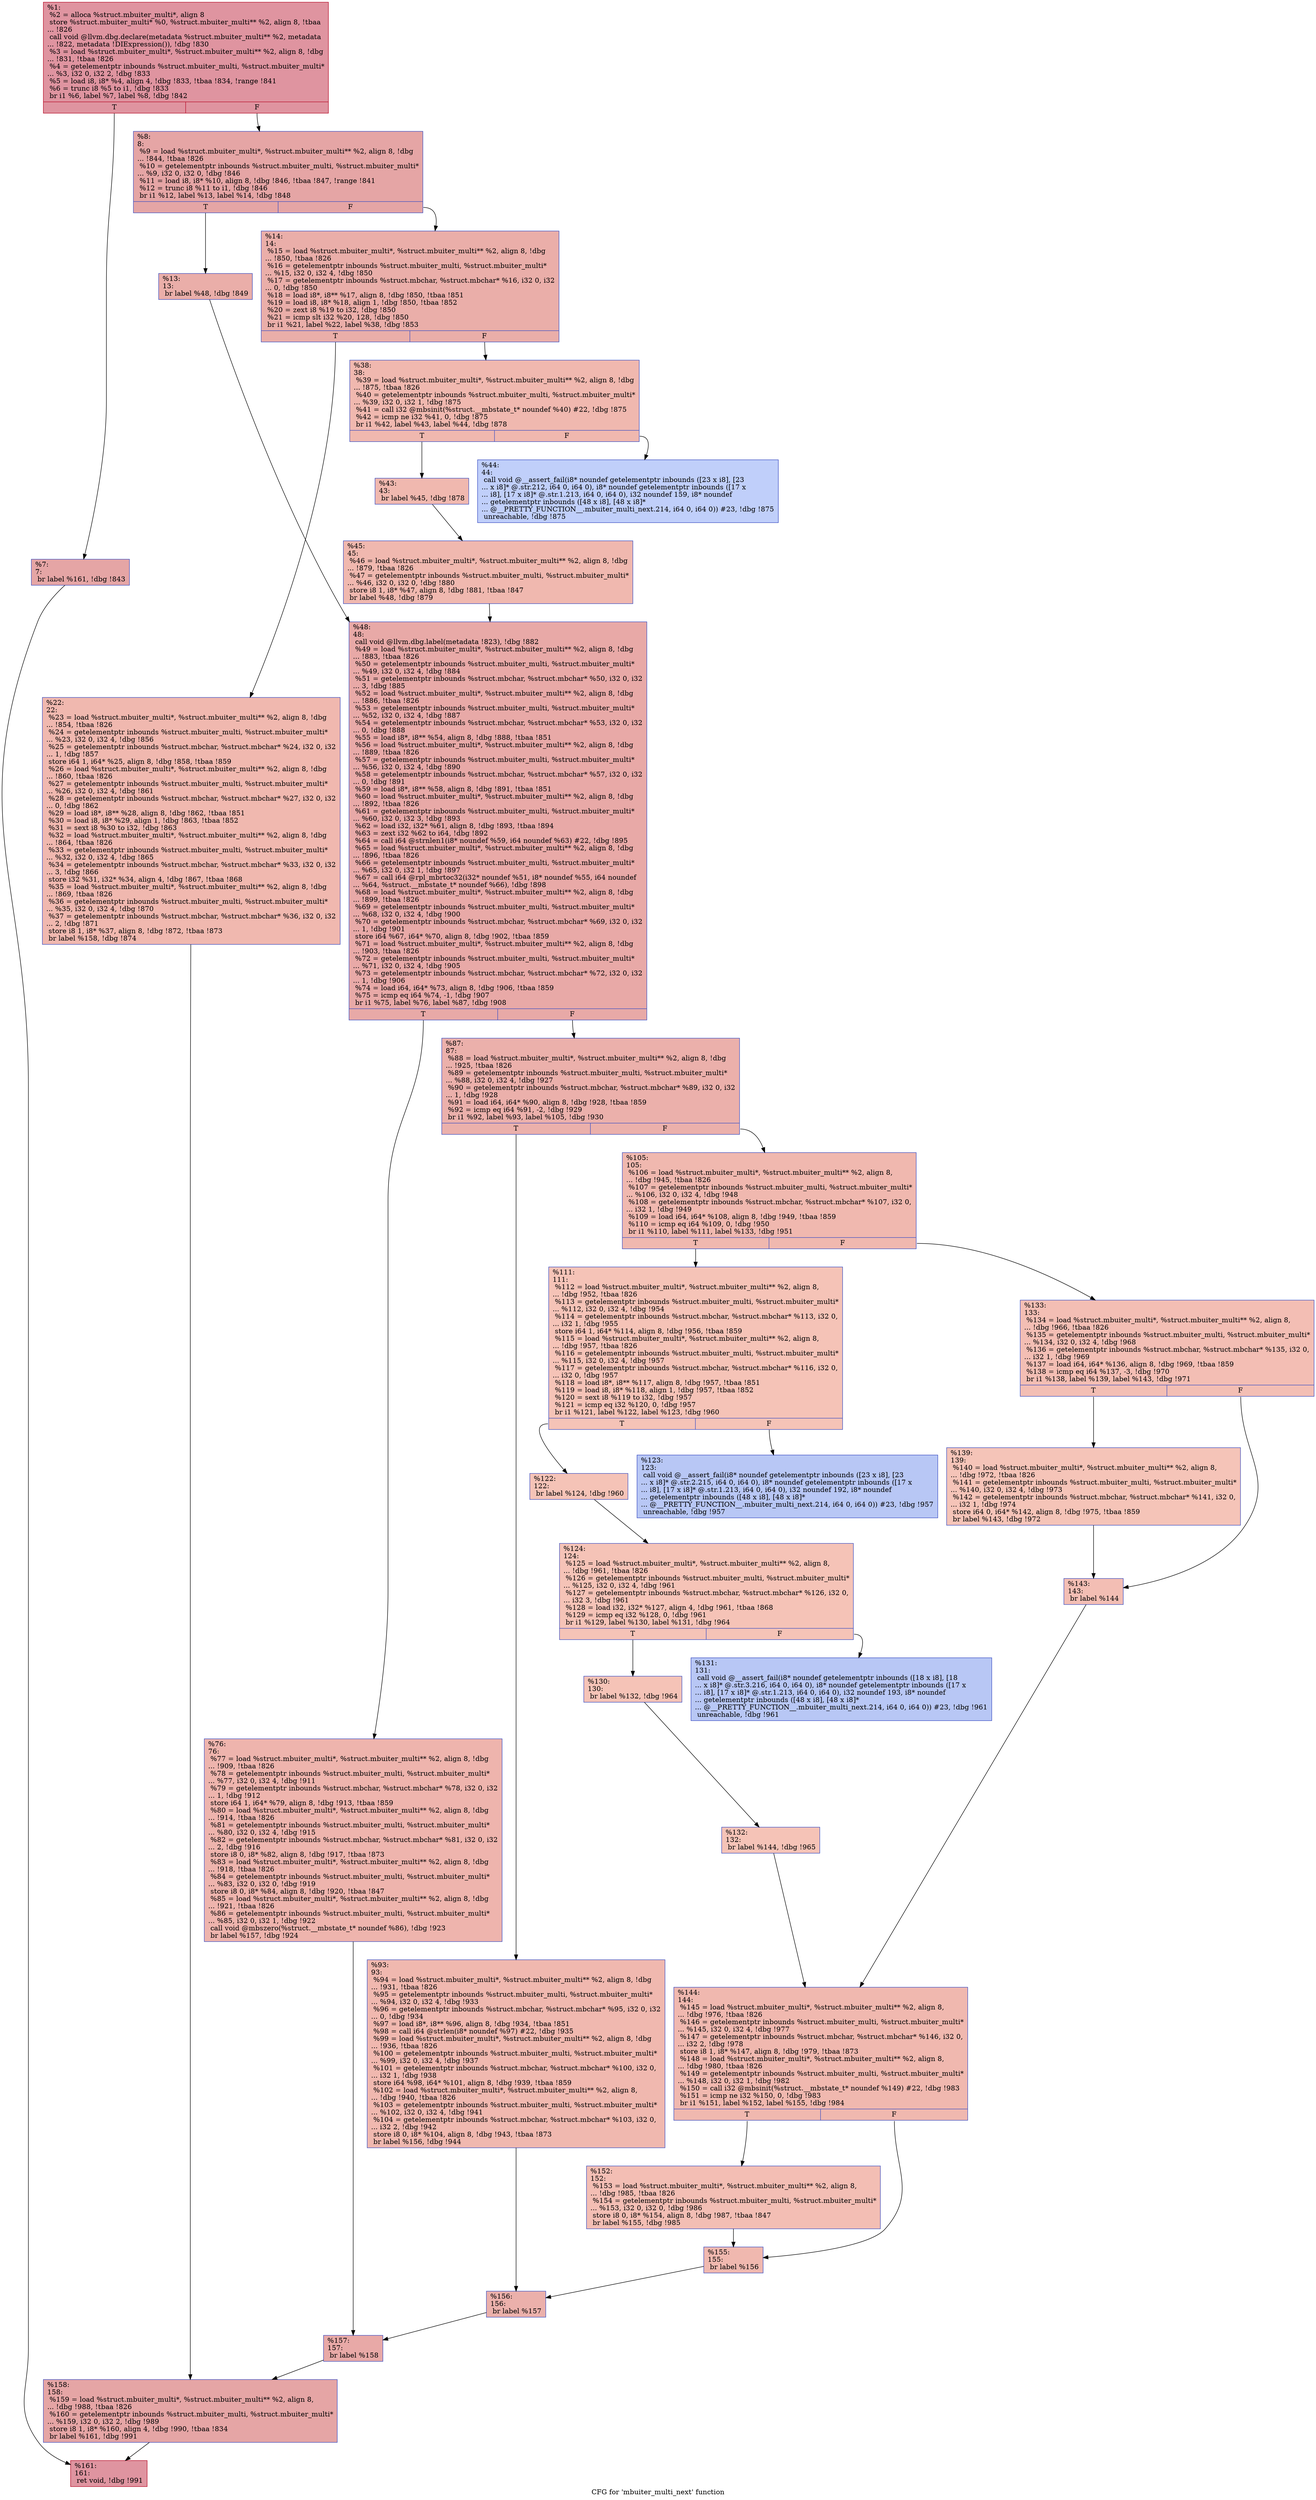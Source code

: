 digraph "CFG for 'mbuiter_multi_next' function" {
	label="CFG for 'mbuiter_multi_next' function";

	Node0x2915f30 [shape=record,color="#b70d28ff", style=filled, fillcolor="#b70d2870",label="{%1:\l  %2 = alloca %struct.mbuiter_multi*, align 8\l  store %struct.mbuiter_multi* %0, %struct.mbuiter_multi** %2, align 8, !tbaa\l... !826\l  call void @llvm.dbg.declare(metadata %struct.mbuiter_multi** %2, metadata\l... !822, metadata !DIExpression()), !dbg !830\l  %3 = load %struct.mbuiter_multi*, %struct.mbuiter_multi** %2, align 8, !dbg\l... !831, !tbaa !826\l  %4 = getelementptr inbounds %struct.mbuiter_multi, %struct.mbuiter_multi*\l... %3, i32 0, i32 2, !dbg !833\l  %5 = load i8, i8* %4, align 4, !dbg !833, !tbaa !834, !range !841\l  %6 = trunc i8 %5 to i1, !dbg !833\l  br i1 %6, label %7, label %8, !dbg !842\l|{<s0>T|<s1>F}}"];
	Node0x2915f30:s0 -> Node0x2916090;
	Node0x2915f30:s1 -> Node0x29160e0;
	Node0x2916090 [shape=record,color="#3d50c3ff", style=filled, fillcolor="#c5333470",label="{%7:\l7:                                                \l  br label %161, !dbg !843\l}"];
	Node0x2916090 -> Node0x29169f0;
	Node0x29160e0 [shape=record,color="#3d50c3ff", style=filled, fillcolor="#c5333470",label="{%8:\l8:                                                \l  %9 = load %struct.mbuiter_multi*, %struct.mbuiter_multi** %2, align 8, !dbg\l... !844, !tbaa !826\l  %10 = getelementptr inbounds %struct.mbuiter_multi, %struct.mbuiter_multi*\l... %9, i32 0, i32 0, !dbg !846\l  %11 = load i8, i8* %10, align 8, !dbg !846, !tbaa !847, !range !841\l  %12 = trunc i8 %11 to i1, !dbg !846\l  br i1 %12, label %13, label %14, !dbg !848\l|{<s0>T|<s1>F}}"];
	Node0x29160e0:s0 -> Node0x2916130;
	Node0x29160e0:s1 -> Node0x2916180;
	Node0x2916130 [shape=record,color="#3d50c3ff", style=filled, fillcolor="#d0473d70",label="{%13:\l13:                                               \l  br label %48, !dbg !849\l}"];
	Node0x2916130 -> Node0x2916360;
	Node0x2916180 [shape=record,color="#3d50c3ff", style=filled, fillcolor="#d0473d70",label="{%14:\l14:                                               \l  %15 = load %struct.mbuiter_multi*, %struct.mbuiter_multi** %2, align 8, !dbg\l... !850, !tbaa !826\l  %16 = getelementptr inbounds %struct.mbuiter_multi, %struct.mbuiter_multi*\l... %15, i32 0, i32 4, !dbg !850\l  %17 = getelementptr inbounds %struct.mbchar, %struct.mbchar* %16, i32 0, i32\l... 0, !dbg !850\l  %18 = load i8*, i8** %17, align 8, !dbg !850, !tbaa !851\l  %19 = load i8, i8* %18, align 1, !dbg !850, !tbaa !852\l  %20 = zext i8 %19 to i32, !dbg !850\l  %21 = icmp slt i32 %20, 128, !dbg !850\l  br i1 %21, label %22, label %38, !dbg !853\l|{<s0>T|<s1>F}}"];
	Node0x2916180:s0 -> Node0x29161d0;
	Node0x2916180:s1 -> Node0x2916220;
	Node0x29161d0 [shape=record,color="#3d50c3ff", style=filled, fillcolor="#dc5d4a70",label="{%22:\l22:                                               \l  %23 = load %struct.mbuiter_multi*, %struct.mbuiter_multi** %2, align 8, !dbg\l... !854, !tbaa !826\l  %24 = getelementptr inbounds %struct.mbuiter_multi, %struct.mbuiter_multi*\l... %23, i32 0, i32 4, !dbg !856\l  %25 = getelementptr inbounds %struct.mbchar, %struct.mbchar* %24, i32 0, i32\l... 1, !dbg !857\l  store i64 1, i64* %25, align 8, !dbg !858, !tbaa !859\l  %26 = load %struct.mbuiter_multi*, %struct.mbuiter_multi** %2, align 8, !dbg\l... !860, !tbaa !826\l  %27 = getelementptr inbounds %struct.mbuiter_multi, %struct.mbuiter_multi*\l... %26, i32 0, i32 4, !dbg !861\l  %28 = getelementptr inbounds %struct.mbchar, %struct.mbchar* %27, i32 0, i32\l... 0, !dbg !862\l  %29 = load i8*, i8** %28, align 8, !dbg !862, !tbaa !851\l  %30 = load i8, i8* %29, align 1, !dbg !863, !tbaa !852\l  %31 = sext i8 %30 to i32, !dbg !863\l  %32 = load %struct.mbuiter_multi*, %struct.mbuiter_multi** %2, align 8, !dbg\l... !864, !tbaa !826\l  %33 = getelementptr inbounds %struct.mbuiter_multi, %struct.mbuiter_multi*\l... %32, i32 0, i32 4, !dbg !865\l  %34 = getelementptr inbounds %struct.mbchar, %struct.mbchar* %33, i32 0, i32\l... 3, !dbg !866\l  store i32 %31, i32* %34, align 4, !dbg !867, !tbaa !868\l  %35 = load %struct.mbuiter_multi*, %struct.mbuiter_multi** %2, align 8, !dbg\l... !869, !tbaa !826\l  %36 = getelementptr inbounds %struct.mbuiter_multi, %struct.mbuiter_multi*\l... %35, i32 0, i32 4, !dbg !870\l  %37 = getelementptr inbounds %struct.mbchar, %struct.mbchar* %36, i32 0, i32\l... 2, !dbg !871\l  store i8 1, i8* %37, align 8, !dbg !872, !tbaa !873\l  br label %158, !dbg !874\l}"];
	Node0x29161d0 -> Node0x29169a0;
	Node0x2916220 [shape=record,color="#3d50c3ff", style=filled, fillcolor="#dc5d4a70",label="{%38:\l38:                                               \l  %39 = load %struct.mbuiter_multi*, %struct.mbuiter_multi** %2, align 8, !dbg\l... !875, !tbaa !826\l  %40 = getelementptr inbounds %struct.mbuiter_multi, %struct.mbuiter_multi*\l... %39, i32 0, i32 1, !dbg !875\l  %41 = call i32 @mbsinit(%struct.__mbstate_t* noundef %40) #22, !dbg !875\l  %42 = icmp ne i32 %41, 0, !dbg !875\l  br i1 %42, label %43, label %44, !dbg !878\l|{<s0>T|<s1>F}}"];
	Node0x2916220:s0 -> Node0x2916270;
	Node0x2916220:s1 -> Node0x29162c0;
	Node0x2916270 [shape=record,color="#3d50c3ff", style=filled, fillcolor="#dc5d4a70",label="{%43:\l43:                                               \l  br label %45, !dbg !878\l}"];
	Node0x2916270 -> Node0x2916310;
	Node0x29162c0 [shape=record,color="#3d50c3ff", style=filled, fillcolor="#7093f370",label="{%44:\l44:                                               \l  call void @__assert_fail(i8* noundef getelementptr inbounds ([23 x i8], [23\l... x i8]* @.str.212, i64 0, i64 0), i8* noundef getelementptr inbounds ([17 x\l... i8], [17 x i8]* @.str.1.213, i64 0, i64 0), i32 noundef 159, i8* noundef\l... getelementptr inbounds ([48 x i8], [48 x i8]*\l... @__PRETTY_FUNCTION__.mbuiter_multi_next.214, i64 0, i64 0)) #23, !dbg !875\l  unreachable, !dbg !875\l}"];
	Node0x2916310 [shape=record,color="#3d50c3ff", style=filled, fillcolor="#dc5d4a70",label="{%45:\l45:                                               \l  %46 = load %struct.mbuiter_multi*, %struct.mbuiter_multi** %2, align 8, !dbg\l... !879, !tbaa !826\l  %47 = getelementptr inbounds %struct.mbuiter_multi, %struct.mbuiter_multi*\l... %46, i32 0, i32 0, !dbg !880\l  store i8 1, i8* %47, align 8, !dbg !881, !tbaa !847\l  br label %48, !dbg !879\l}"];
	Node0x2916310 -> Node0x2916360;
	Node0x2916360 [shape=record,color="#3d50c3ff", style=filled, fillcolor="#ca3b3770",label="{%48:\l48:                                               \l  call void @llvm.dbg.label(metadata !823), !dbg !882\l  %49 = load %struct.mbuiter_multi*, %struct.mbuiter_multi** %2, align 8, !dbg\l... !883, !tbaa !826\l  %50 = getelementptr inbounds %struct.mbuiter_multi, %struct.mbuiter_multi*\l... %49, i32 0, i32 4, !dbg !884\l  %51 = getelementptr inbounds %struct.mbchar, %struct.mbchar* %50, i32 0, i32\l... 3, !dbg !885\l  %52 = load %struct.mbuiter_multi*, %struct.mbuiter_multi** %2, align 8, !dbg\l... !886, !tbaa !826\l  %53 = getelementptr inbounds %struct.mbuiter_multi, %struct.mbuiter_multi*\l... %52, i32 0, i32 4, !dbg !887\l  %54 = getelementptr inbounds %struct.mbchar, %struct.mbchar* %53, i32 0, i32\l... 0, !dbg !888\l  %55 = load i8*, i8** %54, align 8, !dbg !888, !tbaa !851\l  %56 = load %struct.mbuiter_multi*, %struct.mbuiter_multi** %2, align 8, !dbg\l... !889, !tbaa !826\l  %57 = getelementptr inbounds %struct.mbuiter_multi, %struct.mbuiter_multi*\l... %56, i32 0, i32 4, !dbg !890\l  %58 = getelementptr inbounds %struct.mbchar, %struct.mbchar* %57, i32 0, i32\l... 0, !dbg !891\l  %59 = load i8*, i8** %58, align 8, !dbg !891, !tbaa !851\l  %60 = load %struct.mbuiter_multi*, %struct.mbuiter_multi** %2, align 8, !dbg\l... !892, !tbaa !826\l  %61 = getelementptr inbounds %struct.mbuiter_multi, %struct.mbuiter_multi*\l... %60, i32 0, i32 3, !dbg !893\l  %62 = load i32, i32* %61, align 8, !dbg !893, !tbaa !894\l  %63 = zext i32 %62 to i64, !dbg !892\l  %64 = call i64 @strnlen1(i8* noundef %59, i64 noundef %63) #22, !dbg !895\l  %65 = load %struct.mbuiter_multi*, %struct.mbuiter_multi** %2, align 8, !dbg\l... !896, !tbaa !826\l  %66 = getelementptr inbounds %struct.mbuiter_multi, %struct.mbuiter_multi*\l... %65, i32 0, i32 1, !dbg !897\l  %67 = call i64 @rpl_mbrtoc32(i32* noundef %51, i8* noundef %55, i64 noundef\l... %64, %struct.__mbstate_t* noundef %66), !dbg !898\l  %68 = load %struct.mbuiter_multi*, %struct.mbuiter_multi** %2, align 8, !dbg\l... !899, !tbaa !826\l  %69 = getelementptr inbounds %struct.mbuiter_multi, %struct.mbuiter_multi*\l... %68, i32 0, i32 4, !dbg !900\l  %70 = getelementptr inbounds %struct.mbchar, %struct.mbchar* %69, i32 0, i32\l... 1, !dbg !901\l  store i64 %67, i64* %70, align 8, !dbg !902, !tbaa !859\l  %71 = load %struct.mbuiter_multi*, %struct.mbuiter_multi** %2, align 8, !dbg\l... !903, !tbaa !826\l  %72 = getelementptr inbounds %struct.mbuiter_multi, %struct.mbuiter_multi*\l... %71, i32 0, i32 4, !dbg !905\l  %73 = getelementptr inbounds %struct.mbchar, %struct.mbchar* %72, i32 0, i32\l... 1, !dbg !906\l  %74 = load i64, i64* %73, align 8, !dbg !906, !tbaa !859\l  %75 = icmp eq i64 %74, -1, !dbg !907\l  br i1 %75, label %76, label %87, !dbg !908\l|{<s0>T|<s1>F}}"];
	Node0x2916360:s0 -> Node0x29163b0;
	Node0x2916360:s1 -> Node0x2916400;
	Node0x29163b0 [shape=record,color="#3d50c3ff", style=filled, fillcolor="#d8564670",label="{%76:\l76:                                               \l  %77 = load %struct.mbuiter_multi*, %struct.mbuiter_multi** %2, align 8, !dbg\l... !909, !tbaa !826\l  %78 = getelementptr inbounds %struct.mbuiter_multi, %struct.mbuiter_multi*\l... %77, i32 0, i32 4, !dbg !911\l  %79 = getelementptr inbounds %struct.mbchar, %struct.mbchar* %78, i32 0, i32\l... 1, !dbg !912\l  store i64 1, i64* %79, align 8, !dbg !913, !tbaa !859\l  %80 = load %struct.mbuiter_multi*, %struct.mbuiter_multi** %2, align 8, !dbg\l... !914, !tbaa !826\l  %81 = getelementptr inbounds %struct.mbuiter_multi, %struct.mbuiter_multi*\l... %80, i32 0, i32 4, !dbg !915\l  %82 = getelementptr inbounds %struct.mbchar, %struct.mbchar* %81, i32 0, i32\l... 2, !dbg !916\l  store i8 0, i8* %82, align 8, !dbg !917, !tbaa !873\l  %83 = load %struct.mbuiter_multi*, %struct.mbuiter_multi** %2, align 8, !dbg\l... !918, !tbaa !826\l  %84 = getelementptr inbounds %struct.mbuiter_multi, %struct.mbuiter_multi*\l... %83, i32 0, i32 0, !dbg !919\l  store i8 0, i8* %84, align 8, !dbg !920, !tbaa !847\l  %85 = load %struct.mbuiter_multi*, %struct.mbuiter_multi** %2, align 8, !dbg\l... !921, !tbaa !826\l  %86 = getelementptr inbounds %struct.mbuiter_multi, %struct.mbuiter_multi*\l... %85, i32 0, i32 1, !dbg !922\l  call void @mbszero(%struct.__mbstate_t* noundef %86), !dbg !923\l  br label %157, !dbg !924\l}"];
	Node0x29163b0 -> Node0x2916950;
	Node0x2916400 [shape=record,color="#3d50c3ff", style=filled, fillcolor="#d24b4070",label="{%87:\l87:                                               \l  %88 = load %struct.mbuiter_multi*, %struct.mbuiter_multi** %2, align 8, !dbg\l... !925, !tbaa !826\l  %89 = getelementptr inbounds %struct.mbuiter_multi, %struct.mbuiter_multi*\l... %88, i32 0, i32 4, !dbg !927\l  %90 = getelementptr inbounds %struct.mbchar, %struct.mbchar* %89, i32 0, i32\l... 1, !dbg !928\l  %91 = load i64, i64* %90, align 8, !dbg !928, !tbaa !859\l  %92 = icmp eq i64 %91, -2, !dbg !929\l  br i1 %92, label %93, label %105, !dbg !930\l|{<s0>T|<s1>F}}"];
	Node0x2916400:s0 -> Node0x2916450;
	Node0x2916400:s1 -> Node0x29164a0;
	Node0x2916450 [shape=record,color="#3d50c3ff", style=filled, fillcolor="#dc5d4a70",label="{%93:\l93:                                               \l  %94 = load %struct.mbuiter_multi*, %struct.mbuiter_multi** %2, align 8, !dbg\l... !931, !tbaa !826\l  %95 = getelementptr inbounds %struct.mbuiter_multi, %struct.mbuiter_multi*\l... %94, i32 0, i32 4, !dbg !933\l  %96 = getelementptr inbounds %struct.mbchar, %struct.mbchar* %95, i32 0, i32\l... 0, !dbg !934\l  %97 = load i8*, i8** %96, align 8, !dbg !934, !tbaa !851\l  %98 = call i64 @strlen(i8* noundef %97) #22, !dbg !935\l  %99 = load %struct.mbuiter_multi*, %struct.mbuiter_multi** %2, align 8, !dbg\l... !936, !tbaa !826\l  %100 = getelementptr inbounds %struct.mbuiter_multi, %struct.mbuiter_multi*\l... %99, i32 0, i32 4, !dbg !937\l  %101 = getelementptr inbounds %struct.mbchar, %struct.mbchar* %100, i32 0,\l... i32 1, !dbg !938\l  store i64 %98, i64* %101, align 8, !dbg !939, !tbaa !859\l  %102 = load %struct.mbuiter_multi*, %struct.mbuiter_multi** %2, align 8,\l... !dbg !940, !tbaa !826\l  %103 = getelementptr inbounds %struct.mbuiter_multi, %struct.mbuiter_multi*\l... %102, i32 0, i32 4, !dbg !941\l  %104 = getelementptr inbounds %struct.mbchar, %struct.mbchar* %103, i32 0,\l... i32 2, !dbg !942\l  store i8 0, i8* %104, align 8, !dbg !943, !tbaa !873\l  br label %156, !dbg !944\l}"];
	Node0x2916450 -> Node0x2916900;
	Node0x29164a0 [shape=record,color="#3d50c3ff", style=filled, fillcolor="#dc5d4a70",label="{%105:\l105:                                              \l  %106 = load %struct.mbuiter_multi*, %struct.mbuiter_multi** %2, align 8,\l... !dbg !945, !tbaa !826\l  %107 = getelementptr inbounds %struct.mbuiter_multi, %struct.mbuiter_multi*\l... %106, i32 0, i32 4, !dbg !948\l  %108 = getelementptr inbounds %struct.mbchar, %struct.mbchar* %107, i32 0,\l... i32 1, !dbg !949\l  %109 = load i64, i64* %108, align 8, !dbg !949, !tbaa !859\l  %110 = icmp eq i64 %109, 0, !dbg !950\l  br i1 %110, label %111, label %133, !dbg !951\l|{<s0>T|<s1>F}}"];
	Node0x29164a0:s0 -> Node0x29164f0;
	Node0x29164a0:s1 -> Node0x2916720;
	Node0x29164f0 [shape=record,color="#3d50c3ff", style=filled, fillcolor="#e8765c70",label="{%111:\l111:                                              \l  %112 = load %struct.mbuiter_multi*, %struct.mbuiter_multi** %2, align 8,\l... !dbg !952, !tbaa !826\l  %113 = getelementptr inbounds %struct.mbuiter_multi, %struct.mbuiter_multi*\l... %112, i32 0, i32 4, !dbg !954\l  %114 = getelementptr inbounds %struct.mbchar, %struct.mbchar* %113, i32 0,\l... i32 1, !dbg !955\l  store i64 1, i64* %114, align 8, !dbg !956, !tbaa !859\l  %115 = load %struct.mbuiter_multi*, %struct.mbuiter_multi** %2, align 8,\l... !dbg !957, !tbaa !826\l  %116 = getelementptr inbounds %struct.mbuiter_multi, %struct.mbuiter_multi*\l... %115, i32 0, i32 4, !dbg !957\l  %117 = getelementptr inbounds %struct.mbchar, %struct.mbchar* %116, i32 0,\l... i32 0, !dbg !957\l  %118 = load i8*, i8** %117, align 8, !dbg !957, !tbaa !851\l  %119 = load i8, i8* %118, align 1, !dbg !957, !tbaa !852\l  %120 = sext i8 %119 to i32, !dbg !957\l  %121 = icmp eq i32 %120, 0, !dbg !957\l  br i1 %121, label %122, label %123, !dbg !960\l|{<s0>T|<s1>F}}"];
	Node0x29164f0:s0 -> Node0x2916540;
	Node0x29164f0:s1 -> Node0x2916590;
	Node0x2916540 [shape=record,color="#3d50c3ff", style=filled, fillcolor="#e8765c70",label="{%122:\l122:                                              \l  br label %124, !dbg !960\l}"];
	Node0x2916540 -> Node0x29165e0;
	Node0x2916590 [shape=record,color="#3d50c3ff", style=filled, fillcolor="#5f7fe870",label="{%123:\l123:                                              \l  call void @__assert_fail(i8* noundef getelementptr inbounds ([23 x i8], [23\l... x i8]* @.str.2.215, i64 0, i64 0), i8* noundef getelementptr inbounds ([17 x\l... i8], [17 x i8]* @.str.1.213, i64 0, i64 0), i32 noundef 192, i8* noundef\l... getelementptr inbounds ([48 x i8], [48 x i8]*\l... @__PRETTY_FUNCTION__.mbuiter_multi_next.214, i64 0, i64 0)) #23, !dbg !957\l  unreachable, !dbg !957\l}"];
	Node0x29165e0 [shape=record,color="#3d50c3ff", style=filled, fillcolor="#e8765c70",label="{%124:\l124:                                              \l  %125 = load %struct.mbuiter_multi*, %struct.mbuiter_multi** %2, align 8,\l... !dbg !961, !tbaa !826\l  %126 = getelementptr inbounds %struct.mbuiter_multi, %struct.mbuiter_multi*\l... %125, i32 0, i32 4, !dbg !961\l  %127 = getelementptr inbounds %struct.mbchar, %struct.mbchar* %126, i32 0,\l... i32 3, !dbg !961\l  %128 = load i32, i32* %127, align 4, !dbg !961, !tbaa !868\l  %129 = icmp eq i32 %128, 0, !dbg !961\l  br i1 %129, label %130, label %131, !dbg !964\l|{<s0>T|<s1>F}}"];
	Node0x29165e0:s0 -> Node0x2916630;
	Node0x29165e0:s1 -> Node0x2916680;
	Node0x2916630 [shape=record,color="#3d50c3ff", style=filled, fillcolor="#e8765c70",label="{%130:\l130:                                              \l  br label %132, !dbg !964\l}"];
	Node0x2916630 -> Node0x29166d0;
	Node0x2916680 [shape=record,color="#3d50c3ff", style=filled, fillcolor="#5f7fe870",label="{%131:\l131:                                              \l  call void @__assert_fail(i8* noundef getelementptr inbounds ([18 x i8], [18\l... x i8]* @.str.3.216, i64 0, i64 0), i8* noundef getelementptr inbounds ([17 x\l... i8], [17 x i8]* @.str.1.213, i64 0, i64 0), i32 noundef 193, i8* noundef\l... getelementptr inbounds ([48 x i8], [48 x i8]*\l... @__PRETTY_FUNCTION__.mbuiter_multi_next.214, i64 0, i64 0)) #23, !dbg !961\l  unreachable, !dbg !961\l}"];
	Node0x29166d0 [shape=record,color="#3d50c3ff", style=filled, fillcolor="#e8765c70",label="{%132:\l132:                                              \l  br label %144, !dbg !965\l}"];
	Node0x29166d0 -> Node0x2916810;
	Node0x2916720 [shape=record,color="#3d50c3ff", style=filled, fillcolor="#e36c5570",label="{%133:\l133:                                              \l  %134 = load %struct.mbuiter_multi*, %struct.mbuiter_multi** %2, align 8,\l... !dbg !966, !tbaa !826\l  %135 = getelementptr inbounds %struct.mbuiter_multi, %struct.mbuiter_multi*\l... %134, i32 0, i32 4, !dbg !968\l  %136 = getelementptr inbounds %struct.mbchar, %struct.mbchar* %135, i32 0,\l... i32 1, !dbg !969\l  %137 = load i64, i64* %136, align 8, !dbg !969, !tbaa !859\l  %138 = icmp eq i64 %137, -3, !dbg !970\l  br i1 %138, label %139, label %143, !dbg !971\l|{<s0>T|<s1>F}}"];
	Node0x2916720:s0 -> Node0x2916770;
	Node0x2916720:s1 -> Node0x29167c0;
	Node0x2916770 [shape=record,color="#3d50c3ff", style=filled, fillcolor="#e97a5f70",label="{%139:\l139:                                              \l  %140 = load %struct.mbuiter_multi*, %struct.mbuiter_multi** %2, align 8,\l... !dbg !972, !tbaa !826\l  %141 = getelementptr inbounds %struct.mbuiter_multi, %struct.mbuiter_multi*\l... %140, i32 0, i32 4, !dbg !973\l  %142 = getelementptr inbounds %struct.mbchar, %struct.mbchar* %141, i32 0,\l... i32 1, !dbg !974\l  store i64 0, i64* %142, align 8, !dbg !975, !tbaa !859\l  br label %143, !dbg !972\l}"];
	Node0x2916770 -> Node0x29167c0;
	Node0x29167c0 [shape=record,color="#3d50c3ff", style=filled, fillcolor="#e36c5570",label="{%143:\l143:                                              \l  br label %144\l}"];
	Node0x29167c0 -> Node0x2916810;
	Node0x2916810 [shape=record,color="#3d50c3ff", style=filled, fillcolor="#dc5d4a70",label="{%144:\l144:                                              \l  %145 = load %struct.mbuiter_multi*, %struct.mbuiter_multi** %2, align 8,\l... !dbg !976, !tbaa !826\l  %146 = getelementptr inbounds %struct.mbuiter_multi, %struct.mbuiter_multi*\l... %145, i32 0, i32 4, !dbg !977\l  %147 = getelementptr inbounds %struct.mbchar, %struct.mbchar* %146, i32 0,\l... i32 2, !dbg !978\l  store i8 1, i8* %147, align 8, !dbg !979, !tbaa !873\l  %148 = load %struct.mbuiter_multi*, %struct.mbuiter_multi** %2, align 8,\l... !dbg !980, !tbaa !826\l  %149 = getelementptr inbounds %struct.mbuiter_multi, %struct.mbuiter_multi*\l... %148, i32 0, i32 1, !dbg !982\l  %150 = call i32 @mbsinit(%struct.__mbstate_t* noundef %149) #22, !dbg !983\l  %151 = icmp ne i32 %150, 0, !dbg !983\l  br i1 %151, label %152, label %155, !dbg !984\l|{<s0>T|<s1>F}}"];
	Node0x2916810:s0 -> Node0x2916860;
	Node0x2916810:s1 -> Node0x29168b0;
	Node0x2916860 [shape=record,color="#3d50c3ff", style=filled, fillcolor="#e36c5570",label="{%152:\l152:                                              \l  %153 = load %struct.mbuiter_multi*, %struct.mbuiter_multi** %2, align 8,\l... !dbg !985, !tbaa !826\l  %154 = getelementptr inbounds %struct.mbuiter_multi, %struct.mbuiter_multi*\l... %153, i32 0, i32 0, !dbg !986\l  store i8 0, i8* %154, align 8, !dbg !987, !tbaa !847\l  br label %155, !dbg !985\l}"];
	Node0x2916860 -> Node0x29168b0;
	Node0x29168b0 [shape=record,color="#3d50c3ff", style=filled, fillcolor="#dc5d4a70",label="{%155:\l155:                                              \l  br label %156\l}"];
	Node0x29168b0 -> Node0x2916900;
	Node0x2916900 [shape=record,color="#3d50c3ff", style=filled, fillcolor="#d24b4070",label="{%156:\l156:                                              \l  br label %157\l}"];
	Node0x2916900 -> Node0x2916950;
	Node0x2916950 [shape=record,color="#3d50c3ff", style=filled, fillcolor="#ca3b3770",label="{%157:\l157:                                              \l  br label %158\l}"];
	Node0x2916950 -> Node0x29169a0;
	Node0x29169a0 [shape=record,color="#3d50c3ff", style=filled, fillcolor="#c5333470",label="{%158:\l158:                                              \l  %159 = load %struct.mbuiter_multi*, %struct.mbuiter_multi** %2, align 8,\l... !dbg !988, !tbaa !826\l  %160 = getelementptr inbounds %struct.mbuiter_multi, %struct.mbuiter_multi*\l... %159, i32 0, i32 2, !dbg !989\l  store i8 1, i8* %160, align 4, !dbg !990, !tbaa !834\l  br label %161, !dbg !991\l}"];
	Node0x29169a0 -> Node0x29169f0;
	Node0x29169f0 [shape=record,color="#b70d28ff", style=filled, fillcolor="#b70d2870",label="{%161:\l161:                                              \l  ret void, !dbg !991\l}"];
}
